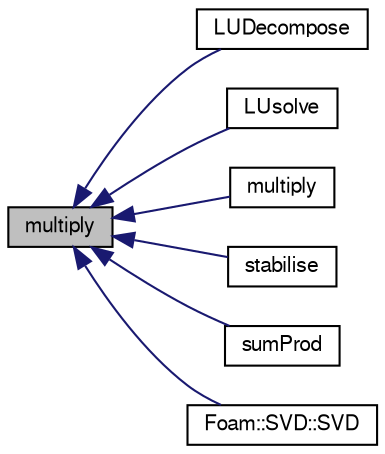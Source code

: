 digraph "multiply"
{
  bgcolor="transparent";
  edge [fontname="FreeSans",fontsize="10",labelfontname="FreeSans",labelfontsize="10"];
  node [fontname="FreeSans",fontsize="10",shape=record];
  rankdir="LR";
  Node66595 [label="multiply",height=0.2,width=0.4,color="black", fillcolor="grey75", style="filled", fontcolor="black"];
  Node66595 -> Node66596 [dir="back",color="midnightblue",fontsize="10",style="solid",fontname="FreeSans"];
  Node66596 [label="LUDecompose",height=0.2,width=0.4,color="black",URL="$a21124.html#aa82d2454df0bda481bc135b9c20e5223",tooltip="LU decompose the matrix into a lower (L) and upper (U) part. U = L.T() "];
  Node66595 -> Node66597 [dir="back",color="midnightblue",fontsize="10",style="solid",fontname="FreeSans"];
  Node66597 [label="LUsolve",height=0.2,width=0.4,color="black",URL="$a21124.html#a1b1d3f52244819ba5e4d3c9d4faf084f",tooltip="Solve the matrix using LU decomposition returning the LU form of the matrix. "];
  Node66595 -> Node66598 [dir="back",color="midnightblue",fontsize="10",style="solid",fontname="FreeSans"];
  Node66598 [label="multiply",height=0.2,width=0.4,color="black",URL="$a21124.html#a12e46174b3d8380b4197ad746dfde9ea"];
  Node66595 -> Node66599 [dir="back",color="midnightblue",fontsize="10",style="solid",fontname="FreeSans"];
  Node66599 [label="stabilise",height=0.2,width=0.4,color="black",URL="$a21124.html#aad840398bfc1f7568110b83229ffad34"];
  Node66595 -> Node66600 [dir="back",color="midnightblue",fontsize="10",style="solid",fontname="FreeSans"];
  Node66600 [label="sumProd",height=0.2,width=0.4,color="black",URL="$a21124.html#a5b480f6156c25bef4de87d86094e87ea"];
  Node66595 -> Node66601 [dir="back",color="midnightblue",fontsize="10",style="solid",fontname="FreeSans"];
  Node66601 [label="Foam::SVD::SVD",height=0.2,width=0.4,color="black",URL="$a27070.html#a940b7544844440cd3405fc856a6d9d42",tooltip="Construct from a rectangular Matrix. "];
}

